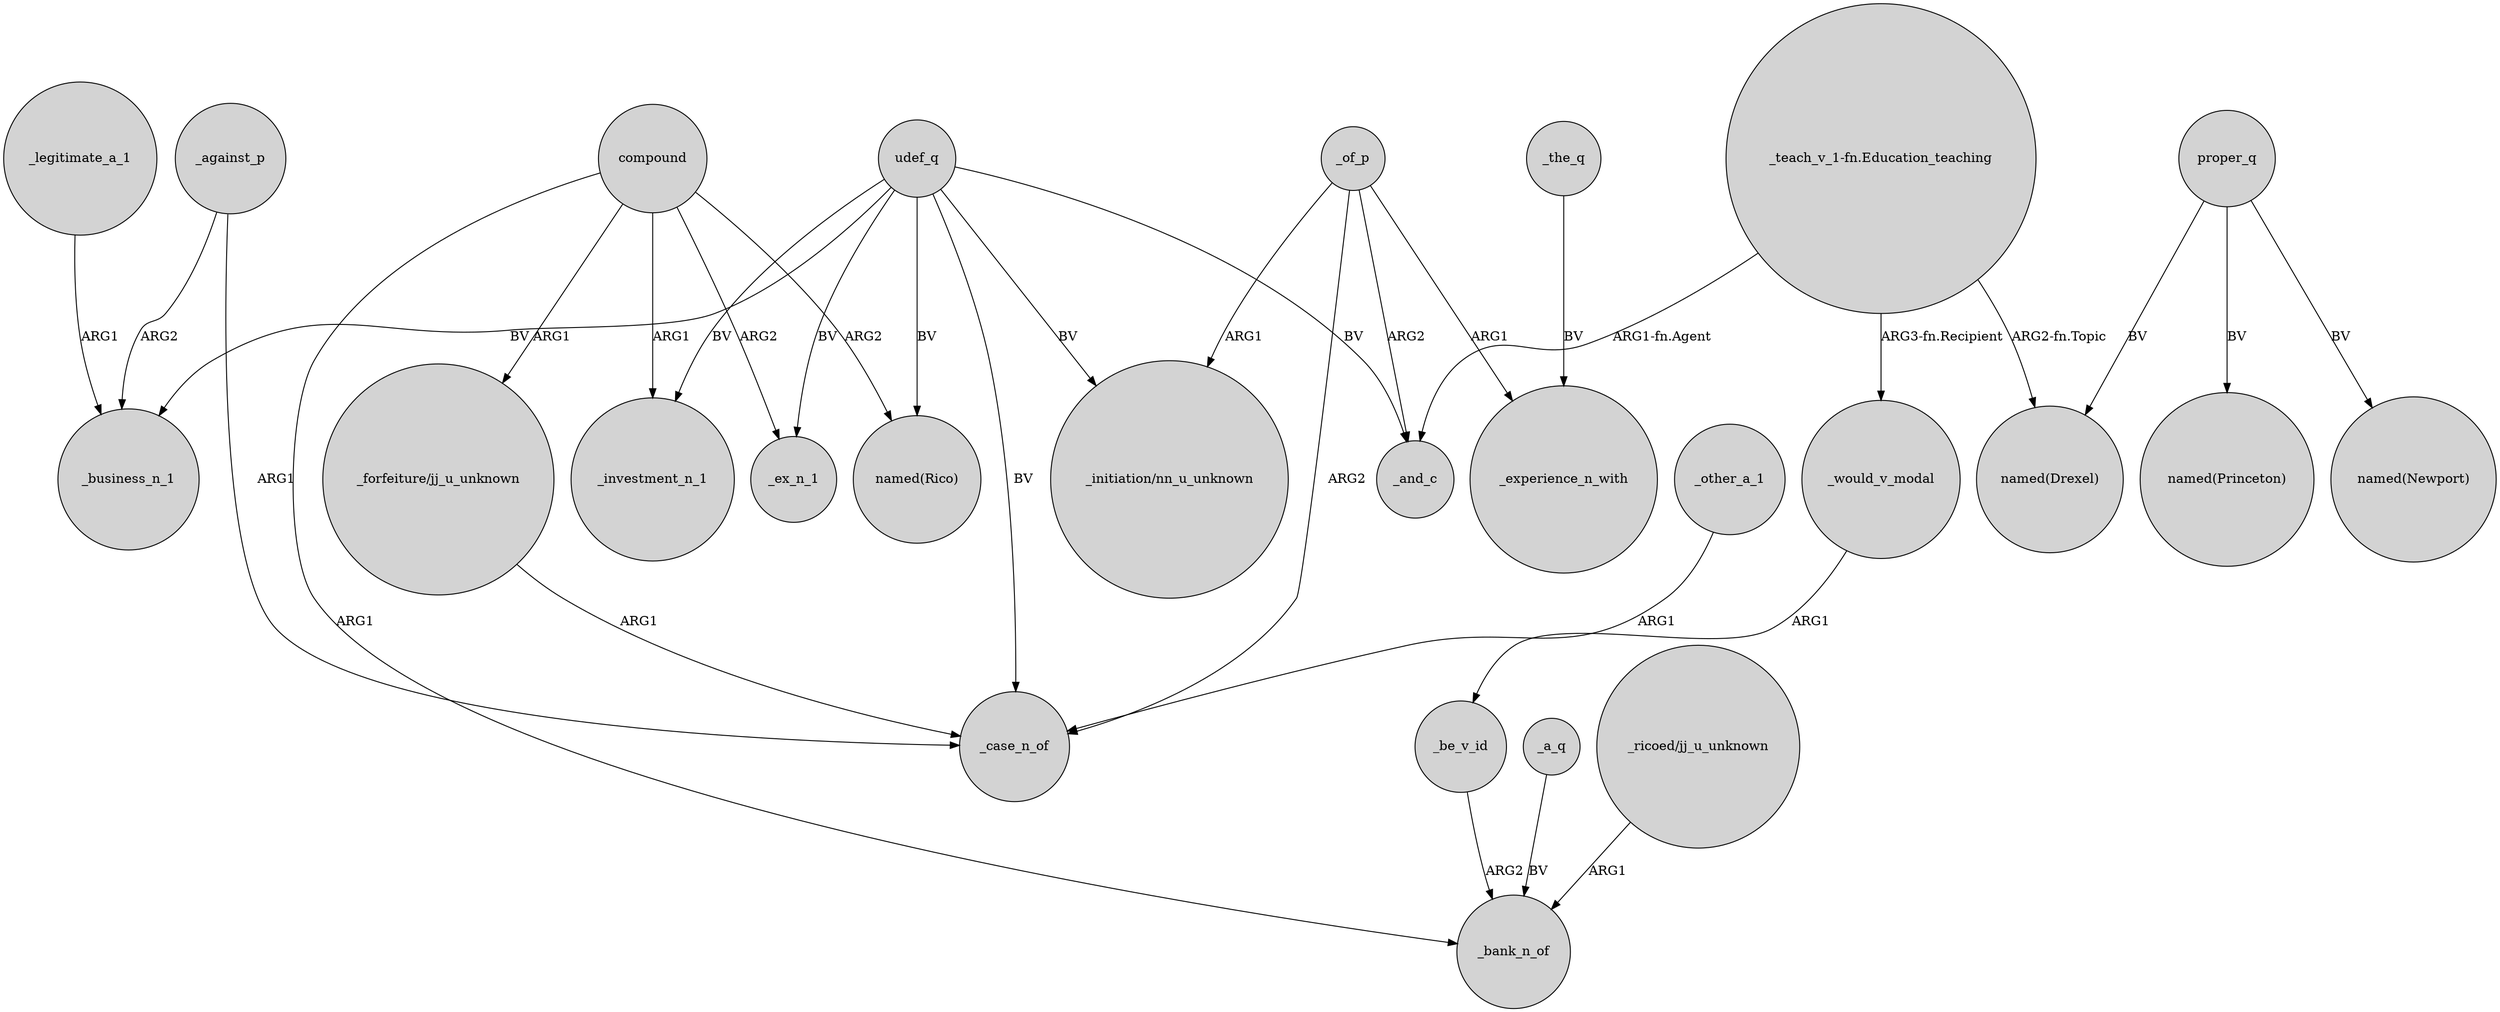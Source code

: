 digraph {
	node [shape=circle style=filled]
	_other_a_1 -> _case_n_of [label=ARG1]
	_against_p -> _case_n_of [label=ARG1]
	proper_q -> "named(Princeton)" [label=BV]
	proper_q -> "named(Newport)" [label=BV]
	compound -> "named(Rico)" [label=ARG2]
	_legitimate_a_1 -> _business_n_1 [label=ARG1]
	proper_q -> "named(Drexel)" [label=BV]
	compound -> _bank_n_of [label=ARG1]
	udef_q -> _ex_n_1 [label=BV]
	_of_p -> _and_c [label=ARG2]
	udef_q -> "_initiation/nn_u_unknown" [label=BV]
	_would_v_modal -> _be_v_id [label=ARG1]
	_of_p -> "_initiation/nn_u_unknown" [label=ARG1]
	compound -> _investment_n_1 [label=ARG1]
	_of_p -> _case_n_of [label=ARG2]
	"_teach_v_1-fn.Education_teaching" -> _would_v_modal [label="ARG3-fn.Recipient"]
	"_forfeiture/jj_u_unknown" -> _case_n_of [label=ARG1]
	_against_p -> _business_n_1 [label=ARG2]
	"_teach_v_1-fn.Education_teaching" -> _and_c [label="ARG1-fn.Agent"]
	udef_q -> "named(Rico)" [label=BV]
	_the_q -> _experience_n_with [label=BV]
	udef_q -> _business_n_1 [label=BV]
	udef_q -> _investment_n_1 [label=BV]
	compound -> "_forfeiture/jj_u_unknown" [label=ARG1]
	udef_q -> _case_n_of [label=BV]
	_of_p -> _experience_n_with [label=ARG1]
	udef_q -> _and_c [label=BV]
	compound -> _ex_n_1 [label=ARG2]
	_a_q -> _bank_n_of [label=BV]
	_be_v_id -> _bank_n_of [label=ARG2]
	"_teach_v_1-fn.Education_teaching" -> "named(Drexel)" [label="ARG2-fn.Topic"]
	"_ricoed/jj_u_unknown" -> _bank_n_of [label=ARG1]
}
